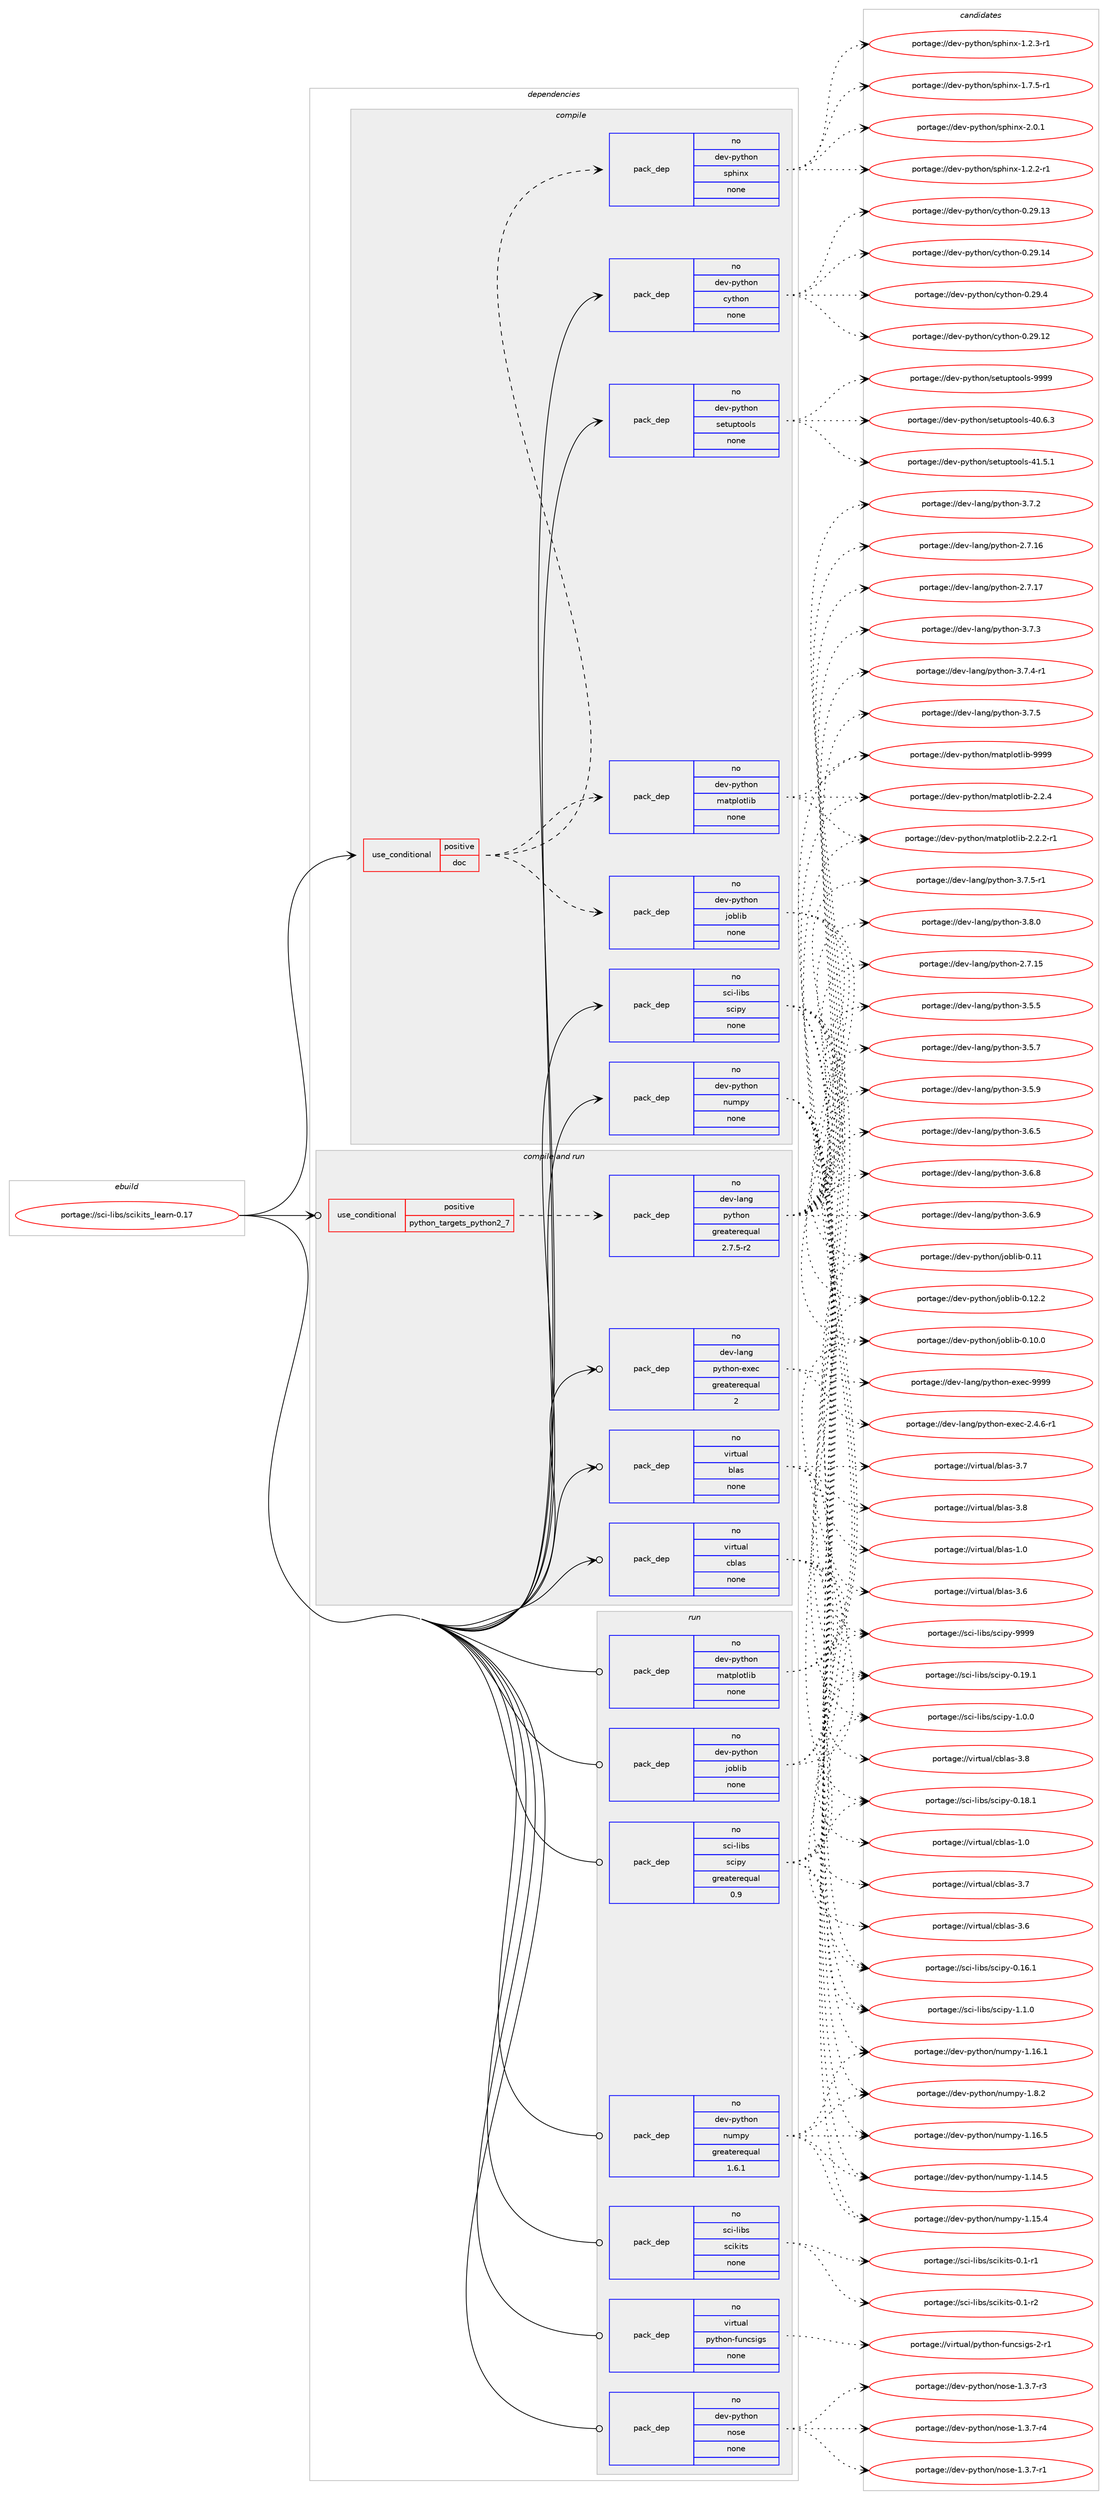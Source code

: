digraph prolog {

# *************
# Graph options
# *************

newrank=true;
concentrate=true;
compound=true;
graph [rankdir=LR,fontname=Helvetica,fontsize=10,ranksep=1.5];#, ranksep=2.5, nodesep=0.2];
edge  [arrowhead=vee];
node  [fontname=Helvetica,fontsize=10];

# **********
# The ebuild
# **********

subgraph cluster_leftcol {
color=gray;
rank=same;
label=<<i>ebuild</i>>;
id [label="portage://sci-libs/scikits_learn-0.17", color=red, width=4, href="../sci-libs/scikits_learn-0.17.svg"];
}

# ****************
# The dependencies
# ****************

subgraph cluster_midcol {
color=gray;
label=<<i>dependencies</i>>;
subgraph cluster_compile {
fillcolor="#eeeeee";
style=filled;
label=<<i>compile</i>>;
subgraph cond97157 {
dependency392393 [label=<<TABLE BORDER="0" CELLBORDER="1" CELLSPACING="0" CELLPADDING="4"><TR><TD ROWSPAN="3" CELLPADDING="10">use_conditional</TD></TR><TR><TD>positive</TD></TR><TR><TD>doc</TD></TR></TABLE>>, shape=none, color=red];
subgraph pack288565 {
dependency392394 [label=<<TABLE BORDER="0" CELLBORDER="1" CELLSPACING="0" CELLPADDING="4" WIDTH="220"><TR><TD ROWSPAN="6" CELLPADDING="30">pack_dep</TD></TR><TR><TD WIDTH="110">no</TD></TR><TR><TD>dev-python</TD></TR><TR><TD>joblib</TD></TR><TR><TD>none</TD></TR><TR><TD></TD></TR></TABLE>>, shape=none, color=blue];
}
dependency392393:e -> dependency392394:w [weight=20,style="dashed",arrowhead="vee"];
subgraph pack288566 {
dependency392395 [label=<<TABLE BORDER="0" CELLBORDER="1" CELLSPACING="0" CELLPADDING="4" WIDTH="220"><TR><TD ROWSPAN="6" CELLPADDING="30">pack_dep</TD></TR><TR><TD WIDTH="110">no</TD></TR><TR><TD>dev-python</TD></TR><TR><TD>matplotlib</TD></TR><TR><TD>none</TD></TR><TR><TD></TD></TR></TABLE>>, shape=none, color=blue];
}
dependency392393:e -> dependency392395:w [weight=20,style="dashed",arrowhead="vee"];
subgraph pack288567 {
dependency392396 [label=<<TABLE BORDER="0" CELLBORDER="1" CELLSPACING="0" CELLPADDING="4" WIDTH="220"><TR><TD ROWSPAN="6" CELLPADDING="30">pack_dep</TD></TR><TR><TD WIDTH="110">no</TD></TR><TR><TD>dev-python</TD></TR><TR><TD>sphinx</TD></TR><TR><TD>none</TD></TR><TR><TD></TD></TR></TABLE>>, shape=none, color=blue];
}
dependency392393:e -> dependency392396:w [weight=20,style="dashed",arrowhead="vee"];
}
id:e -> dependency392393:w [weight=20,style="solid",arrowhead="vee"];
subgraph pack288568 {
dependency392397 [label=<<TABLE BORDER="0" CELLBORDER="1" CELLSPACING="0" CELLPADDING="4" WIDTH="220"><TR><TD ROWSPAN="6" CELLPADDING="30">pack_dep</TD></TR><TR><TD WIDTH="110">no</TD></TR><TR><TD>dev-python</TD></TR><TR><TD>cython</TD></TR><TR><TD>none</TD></TR><TR><TD></TD></TR></TABLE>>, shape=none, color=blue];
}
id:e -> dependency392397:w [weight=20,style="solid",arrowhead="vee"];
subgraph pack288569 {
dependency392398 [label=<<TABLE BORDER="0" CELLBORDER="1" CELLSPACING="0" CELLPADDING="4" WIDTH="220"><TR><TD ROWSPAN="6" CELLPADDING="30">pack_dep</TD></TR><TR><TD WIDTH="110">no</TD></TR><TR><TD>dev-python</TD></TR><TR><TD>numpy</TD></TR><TR><TD>none</TD></TR><TR><TD></TD></TR></TABLE>>, shape=none, color=blue];
}
id:e -> dependency392398:w [weight=20,style="solid",arrowhead="vee"];
subgraph pack288570 {
dependency392399 [label=<<TABLE BORDER="0" CELLBORDER="1" CELLSPACING="0" CELLPADDING="4" WIDTH="220"><TR><TD ROWSPAN="6" CELLPADDING="30">pack_dep</TD></TR><TR><TD WIDTH="110">no</TD></TR><TR><TD>dev-python</TD></TR><TR><TD>setuptools</TD></TR><TR><TD>none</TD></TR><TR><TD></TD></TR></TABLE>>, shape=none, color=blue];
}
id:e -> dependency392399:w [weight=20,style="solid",arrowhead="vee"];
subgraph pack288571 {
dependency392400 [label=<<TABLE BORDER="0" CELLBORDER="1" CELLSPACING="0" CELLPADDING="4" WIDTH="220"><TR><TD ROWSPAN="6" CELLPADDING="30">pack_dep</TD></TR><TR><TD WIDTH="110">no</TD></TR><TR><TD>sci-libs</TD></TR><TR><TD>scipy</TD></TR><TR><TD>none</TD></TR><TR><TD></TD></TR></TABLE>>, shape=none, color=blue];
}
id:e -> dependency392400:w [weight=20,style="solid",arrowhead="vee"];
}
subgraph cluster_compileandrun {
fillcolor="#eeeeee";
style=filled;
label=<<i>compile and run</i>>;
subgraph cond97158 {
dependency392401 [label=<<TABLE BORDER="0" CELLBORDER="1" CELLSPACING="0" CELLPADDING="4"><TR><TD ROWSPAN="3" CELLPADDING="10">use_conditional</TD></TR><TR><TD>positive</TD></TR><TR><TD>python_targets_python2_7</TD></TR></TABLE>>, shape=none, color=red];
subgraph pack288572 {
dependency392402 [label=<<TABLE BORDER="0" CELLBORDER="1" CELLSPACING="0" CELLPADDING="4" WIDTH="220"><TR><TD ROWSPAN="6" CELLPADDING="30">pack_dep</TD></TR><TR><TD WIDTH="110">no</TD></TR><TR><TD>dev-lang</TD></TR><TR><TD>python</TD></TR><TR><TD>greaterequal</TD></TR><TR><TD>2.7.5-r2</TD></TR></TABLE>>, shape=none, color=blue];
}
dependency392401:e -> dependency392402:w [weight=20,style="dashed",arrowhead="vee"];
}
id:e -> dependency392401:w [weight=20,style="solid",arrowhead="odotvee"];
subgraph pack288573 {
dependency392403 [label=<<TABLE BORDER="0" CELLBORDER="1" CELLSPACING="0" CELLPADDING="4" WIDTH="220"><TR><TD ROWSPAN="6" CELLPADDING="30">pack_dep</TD></TR><TR><TD WIDTH="110">no</TD></TR><TR><TD>dev-lang</TD></TR><TR><TD>python-exec</TD></TR><TR><TD>greaterequal</TD></TR><TR><TD>2</TD></TR></TABLE>>, shape=none, color=blue];
}
id:e -> dependency392403:w [weight=20,style="solid",arrowhead="odotvee"];
subgraph pack288574 {
dependency392404 [label=<<TABLE BORDER="0" CELLBORDER="1" CELLSPACING="0" CELLPADDING="4" WIDTH="220"><TR><TD ROWSPAN="6" CELLPADDING="30">pack_dep</TD></TR><TR><TD WIDTH="110">no</TD></TR><TR><TD>virtual</TD></TR><TR><TD>blas</TD></TR><TR><TD>none</TD></TR><TR><TD></TD></TR></TABLE>>, shape=none, color=blue];
}
id:e -> dependency392404:w [weight=20,style="solid",arrowhead="odotvee"];
subgraph pack288575 {
dependency392405 [label=<<TABLE BORDER="0" CELLBORDER="1" CELLSPACING="0" CELLPADDING="4" WIDTH="220"><TR><TD ROWSPAN="6" CELLPADDING="30">pack_dep</TD></TR><TR><TD WIDTH="110">no</TD></TR><TR><TD>virtual</TD></TR><TR><TD>cblas</TD></TR><TR><TD>none</TD></TR><TR><TD></TD></TR></TABLE>>, shape=none, color=blue];
}
id:e -> dependency392405:w [weight=20,style="solid",arrowhead="odotvee"];
}
subgraph cluster_run {
fillcolor="#eeeeee";
style=filled;
label=<<i>run</i>>;
subgraph pack288576 {
dependency392406 [label=<<TABLE BORDER="0" CELLBORDER="1" CELLSPACING="0" CELLPADDING="4" WIDTH="220"><TR><TD ROWSPAN="6" CELLPADDING="30">pack_dep</TD></TR><TR><TD WIDTH="110">no</TD></TR><TR><TD>dev-python</TD></TR><TR><TD>joblib</TD></TR><TR><TD>none</TD></TR><TR><TD></TD></TR></TABLE>>, shape=none, color=blue];
}
id:e -> dependency392406:w [weight=20,style="solid",arrowhead="odot"];
subgraph pack288577 {
dependency392407 [label=<<TABLE BORDER="0" CELLBORDER="1" CELLSPACING="0" CELLPADDING="4" WIDTH="220"><TR><TD ROWSPAN="6" CELLPADDING="30">pack_dep</TD></TR><TR><TD WIDTH="110">no</TD></TR><TR><TD>dev-python</TD></TR><TR><TD>matplotlib</TD></TR><TR><TD>none</TD></TR><TR><TD></TD></TR></TABLE>>, shape=none, color=blue];
}
id:e -> dependency392407:w [weight=20,style="solid",arrowhead="odot"];
subgraph pack288578 {
dependency392408 [label=<<TABLE BORDER="0" CELLBORDER="1" CELLSPACING="0" CELLPADDING="4" WIDTH="220"><TR><TD ROWSPAN="6" CELLPADDING="30">pack_dep</TD></TR><TR><TD WIDTH="110">no</TD></TR><TR><TD>dev-python</TD></TR><TR><TD>nose</TD></TR><TR><TD>none</TD></TR><TR><TD></TD></TR></TABLE>>, shape=none, color=blue];
}
id:e -> dependency392408:w [weight=20,style="solid",arrowhead="odot"];
subgraph pack288579 {
dependency392409 [label=<<TABLE BORDER="0" CELLBORDER="1" CELLSPACING="0" CELLPADDING="4" WIDTH="220"><TR><TD ROWSPAN="6" CELLPADDING="30">pack_dep</TD></TR><TR><TD WIDTH="110">no</TD></TR><TR><TD>dev-python</TD></TR><TR><TD>numpy</TD></TR><TR><TD>greaterequal</TD></TR><TR><TD>1.6.1</TD></TR></TABLE>>, shape=none, color=blue];
}
id:e -> dependency392409:w [weight=20,style="solid",arrowhead="odot"];
subgraph pack288580 {
dependency392410 [label=<<TABLE BORDER="0" CELLBORDER="1" CELLSPACING="0" CELLPADDING="4" WIDTH="220"><TR><TD ROWSPAN="6" CELLPADDING="30">pack_dep</TD></TR><TR><TD WIDTH="110">no</TD></TR><TR><TD>sci-libs</TD></TR><TR><TD>scikits</TD></TR><TR><TD>none</TD></TR><TR><TD></TD></TR></TABLE>>, shape=none, color=blue];
}
id:e -> dependency392410:w [weight=20,style="solid",arrowhead="odot"];
subgraph pack288581 {
dependency392411 [label=<<TABLE BORDER="0" CELLBORDER="1" CELLSPACING="0" CELLPADDING="4" WIDTH="220"><TR><TD ROWSPAN="6" CELLPADDING="30">pack_dep</TD></TR><TR><TD WIDTH="110">no</TD></TR><TR><TD>sci-libs</TD></TR><TR><TD>scipy</TD></TR><TR><TD>greaterequal</TD></TR><TR><TD>0.9</TD></TR></TABLE>>, shape=none, color=blue];
}
id:e -> dependency392411:w [weight=20,style="solid",arrowhead="odot"];
subgraph pack288582 {
dependency392412 [label=<<TABLE BORDER="0" CELLBORDER="1" CELLSPACING="0" CELLPADDING="4" WIDTH="220"><TR><TD ROWSPAN="6" CELLPADDING="30">pack_dep</TD></TR><TR><TD WIDTH="110">no</TD></TR><TR><TD>virtual</TD></TR><TR><TD>python-funcsigs</TD></TR><TR><TD>none</TD></TR><TR><TD></TD></TR></TABLE>>, shape=none, color=blue];
}
id:e -> dependency392412:w [weight=20,style="solid",arrowhead="odot"];
}
}

# **************
# The candidates
# **************

subgraph cluster_choices {
rank=same;
color=gray;
label=<<i>candidates</i>>;

subgraph choice288565 {
color=black;
nodesep=1;
choiceportage1001011184511212111610411111047106111981081059845484649484648 [label="portage://dev-python/joblib-0.10.0", color=red, width=4,href="../dev-python/joblib-0.10.0.svg"];
choiceportage100101118451121211161041111104710611198108105984548464949 [label="portage://dev-python/joblib-0.11", color=red, width=4,href="../dev-python/joblib-0.11.svg"];
choiceportage1001011184511212111610411111047106111981081059845484649504650 [label="portage://dev-python/joblib-0.12.2", color=red, width=4,href="../dev-python/joblib-0.12.2.svg"];
dependency392394:e -> choiceportage1001011184511212111610411111047106111981081059845484649484648:w [style=dotted,weight="100"];
dependency392394:e -> choiceportage100101118451121211161041111104710611198108105984548464949:w [style=dotted,weight="100"];
dependency392394:e -> choiceportage1001011184511212111610411111047106111981081059845484649504650:w [style=dotted,weight="100"];
}
subgraph choice288566 {
color=black;
nodesep=1;
choiceportage100101118451121211161041111104710997116112108111116108105984550465046504511449 [label="portage://dev-python/matplotlib-2.2.2-r1", color=red, width=4,href="../dev-python/matplotlib-2.2.2-r1.svg"];
choiceportage10010111845112121116104111110471099711611210811111610810598455046504652 [label="portage://dev-python/matplotlib-2.2.4", color=red, width=4,href="../dev-python/matplotlib-2.2.4.svg"];
choiceportage100101118451121211161041111104710997116112108111116108105984557575757 [label="portage://dev-python/matplotlib-9999", color=red, width=4,href="../dev-python/matplotlib-9999.svg"];
dependency392395:e -> choiceportage100101118451121211161041111104710997116112108111116108105984550465046504511449:w [style=dotted,weight="100"];
dependency392395:e -> choiceportage10010111845112121116104111110471099711611210811111610810598455046504652:w [style=dotted,weight="100"];
dependency392395:e -> choiceportage100101118451121211161041111104710997116112108111116108105984557575757:w [style=dotted,weight="100"];
}
subgraph choice288567 {
color=black;
nodesep=1;
choiceportage10010111845112121116104111110471151121041051101204549465046504511449 [label="portage://dev-python/sphinx-1.2.2-r1", color=red, width=4,href="../dev-python/sphinx-1.2.2-r1.svg"];
choiceportage10010111845112121116104111110471151121041051101204549465046514511449 [label="portage://dev-python/sphinx-1.2.3-r1", color=red, width=4,href="../dev-python/sphinx-1.2.3-r1.svg"];
choiceportage10010111845112121116104111110471151121041051101204549465546534511449 [label="portage://dev-python/sphinx-1.7.5-r1", color=red, width=4,href="../dev-python/sphinx-1.7.5-r1.svg"];
choiceportage1001011184511212111610411111047115112104105110120455046484649 [label="portage://dev-python/sphinx-2.0.1", color=red, width=4,href="../dev-python/sphinx-2.0.1.svg"];
dependency392396:e -> choiceportage10010111845112121116104111110471151121041051101204549465046504511449:w [style=dotted,weight="100"];
dependency392396:e -> choiceportage10010111845112121116104111110471151121041051101204549465046514511449:w [style=dotted,weight="100"];
dependency392396:e -> choiceportage10010111845112121116104111110471151121041051101204549465546534511449:w [style=dotted,weight="100"];
dependency392396:e -> choiceportage1001011184511212111610411111047115112104105110120455046484649:w [style=dotted,weight="100"];
}
subgraph choice288568 {
color=black;
nodesep=1;
choiceportage1001011184511212111610411111047991211161041111104548465057464950 [label="portage://dev-python/cython-0.29.12", color=red, width=4,href="../dev-python/cython-0.29.12.svg"];
choiceportage1001011184511212111610411111047991211161041111104548465057464951 [label="portage://dev-python/cython-0.29.13", color=red, width=4,href="../dev-python/cython-0.29.13.svg"];
choiceportage1001011184511212111610411111047991211161041111104548465057464952 [label="portage://dev-python/cython-0.29.14", color=red, width=4,href="../dev-python/cython-0.29.14.svg"];
choiceportage10010111845112121116104111110479912111610411111045484650574652 [label="portage://dev-python/cython-0.29.4", color=red, width=4,href="../dev-python/cython-0.29.4.svg"];
dependency392397:e -> choiceportage1001011184511212111610411111047991211161041111104548465057464950:w [style=dotted,weight="100"];
dependency392397:e -> choiceportage1001011184511212111610411111047991211161041111104548465057464951:w [style=dotted,weight="100"];
dependency392397:e -> choiceportage1001011184511212111610411111047991211161041111104548465057464952:w [style=dotted,weight="100"];
dependency392397:e -> choiceportage10010111845112121116104111110479912111610411111045484650574652:w [style=dotted,weight="100"];
}
subgraph choice288569 {
color=black;
nodesep=1;
choiceportage100101118451121211161041111104711011710911212145494649524653 [label="portage://dev-python/numpy-1.14.5", color=red, width=4,href="../dev-python/numpy-1.14.5.svg"];
choiceportage100101118451121211161041111104711011710911212145494649534652 [label="portage://dev-python/numpy-1.15.4", color=red, width=4,href="../dev-python/numpy-1.15.4.svg"];
choiceportage100101118451121211161041111104711011710911212145494649544649 [label="portage://dev-python/numpy-1.16.1", color=red, width=4,href="../dev-python/numpy-1.16.1.svg"];
choiceportage100101118451121211161041111104711011710911212145494649544653 [label="portage://dev-python/numpy-1.16.5", color=red, width=4,href="../dev-python/numpy-1.16.5.svg"];
choiceportage1001011184511212111610411111047110117109112121454946564650 [label="portage://dev-python/numpy-1.8.2", color=red, width=4,href="../dev-python/numpy-1.8.2.svg"];
dependency392398:e -> choiceportage100101118451121211161041111104711011710911212145494649524653:w [style=dotted,weight="100"];
dependency392398:e -> choiceportage100101118451121211161041111104711011710911212145494649534652:w [style=dotted,weight="100"];
dependency392398:e -> choiceportage100101118451121211161041111104711011710911212145494649544649:w [style=dotted,weight="100"];
dependency392398:e -> choiceportage100101118451121211161041111104711011710911212145494649544653:w [style=dotted,weight="100"];
dependency392398:e -> choiceportage1001011184511212111610411111047110117109112121454946564650:w [style=dotted,weight="100"];
}
subgraph choice288570 {
color=black;
nodesep=1;
choiceportage100101118451121211161041111104711510111611711211611111110811545524846544651 [label="portage://dev-python/setuptools-40.6.3", color=red, width=4,href="../dev-python/setuptools-40.6.3.svg"];
choiceportage100101118451121211161041111104711510111611711211611111110811545524946534649 [label="portage://dev-python/setuptools-41.5.1", color=red, width=4,href="../dev-python/setuptools-41.5.1.svg"];
choiceportage10010111845112121116104111110471151011161171121161111111081154557575757 [label="portage://dev-python/setuptools-9999", color=red, width=4,href="../dev-python/setuptools-9999.svg"];
dependency392399:e -> choiceportage100101118451121211161041111104711510111611711211611111110811545524846544651:w [style=dotted,weight="100"];
dependency392399:e -> choiceportage100101118451121211161041111104711510111611711211611111110811545524946534649:w [style=dotted,weight="100"];
dependency392399:e -> choiceportage10010111845112121116104111110471151011161171121161111111081154557575757:w [style=dotted,weight="100"];
}
subgraph choice288571 {
color=black;
nodesep=1;
choiceportage115991054510810598115471159910511212145484649544649 [label="portage://sci-libs/scipy-0.16.1", color=red, width=4,href="../sci-libs/scipy-0.16.1.svg"];
choiceportage115991054510810598115471159910511212145484649564649 [label="portage://sci-libs/scipy-0.18.1", color=red, width=4,href="../sci-libs/scipy-0.18.1.svg"];
choiceportage115991054510810598115471159910511212145484649574649 [label="portage://sci-libs/scipy-0.19.1", color=red, width=4,href="../sci-libs/scipy-0.19.1.svg"];
choiceportage1159910545108105981154711599105112121454946484648 [label="portage://sci-libs/scipy-1.0.0", color=red, width=4,href="../sci-libs/scipy-1.0.0.svg"];
choiceportage1159910545108105981154711599105112121454946494648 [label="portage://sci-libs/scipy-1.1.0", color=red, width=4,href="../sci-libs/scipy-1.1.0.svg"];
choiceportage11599105451081059811547115991051121214557575757 [label="portage://sci-libs/scipy-9999", color=red, width=4,href="../sci-libs/scipy-9999.svg"];
dependency392400:e -> choiceportage115991054510810598115471159910511212145484649544649:w [style=dotted,weight="100"];
dependency392400:e -> choiceportage115991054510810598115471159910511212145484649564649:w [style=dotted,weight="100"];
dependency392400:e -> choiceportage115991054510810598115471159910511212145484649574649:w [style=dotted,weight="100"];
dependency392400:e -> choiceportage1159910545108105981154711599105112121454946484648:w [style=dotted,weight="100"];
dependency392400:e -> choiceportage1159910545108105981154711599105112121454946494648:w [style=dotted,weight="100"];
dependency392400:e -> choiceportage11599105451081059811547115991051121214557575757:w [style=dotted,weight="100"];
}
subgraph choice288572 {
color=black;
nodesep=1;
choiceportage10010111845108971101034711212111610411111045504655464953 [label="portage://dev-lang/python-2.7.15", color=red, width=4,href="../dev-lang/python-2.7.15.svg"];
choiceportage10010111845108971101034711212111610411111045504655464954 [label="portage://dev-lang/python-2.7.16", color=red, width=4,href="../dev-lang/python-2.7.16.svg"];
choiceportage10010111845108971101034711212111610411111045504655464955 [label="portage://dev-lang/python-2.7.17", color=red, width=4,href="../dev-lang/python-2.7.17.svg"];
choiceportage100101118451089711010347112121116104111110455146534653 [label="portage://dev-lang/python-3.5.5", color=red, width=4,href="../dev-lang/python-3.5.5.svg"];
choiceportage100101118451089711010347112121116104111110455146534655 [label="portage://dev-lang/python-3.5.7", color=red, width=4,href="../dev-lang/python-3.5.7.svg"];
choiceportage100101118451089711010347112121116104111110455146534657 [label="portage://dev-lang/python-3.5.9", color=red, width=4,href="../dev-lang/python-3.5.9.svg"];
choiceportage100101118451089711010347112121116104111110455146544653 [label="portage://dev-lang/python-3.6.5", color=red, width=4,href="../dev-lang/python-3.6.5.svg"];
choiceportage100101118451089711010347112121116104111110455146544656 [label="portage://dev-lang/python-3.6.8", color=red, width=4,href="../dev-lang/python-3.6.8.svg"];
choiceportage100101118451089711010347112121116104111110455146544657 [label="portage://dev-lang/python-3.6.9", color=red, width=4,href="../dev-lang/python-3.6.9.svg"];
choiceportage100101118451089711010347112121116104111110455146554650 [label="portage://dev-lang/python-3.7.2", color=red, width=4,href="../dev-lang/python-3.7.2.svg"];
choiceportage100101118451089711010347112121116104111110455146554651 [label="portage://dev-lang/python-3.7.3", color=red, width=4,href="../dev-lang/python-3.7.3.svg"];
choiceportage1001011184510897110103471121211161041111104551465546524511449 [label="portage://dev-lang/python-3.7.4-r1", color=red, width=4,href="../dev-lang/python-3.7.4-r1.svg"];
choiceportage100101118451089711010347112121116104111110455146554653 [label="portage://dev-lang/python-3.7.5", color=red, width=4,href="../dev-lang/python-3.7.5.svg"];
choiceportage1001011184510897110103471121211161041111104551465546534511449 [label="portage://dev-lang/python-3.7.5-r1", color=red, width=4,href="../dev-lang/python-3.7.5-r1.svg"];
choiceportage100101118451089711010347112121116104111110455146564648 [label="portage://dev-lang/python-3.8.0", color=red, width=4,href="../dev-lang/python-3.8.0.svg"];
dependency392402:e -> choiceportage10010111845108971101034711212111610411111045504655464953:w [style=dotted,weight="100"];
dependency392402:e -> choiceportage10010111845108971101034711212111610411111045504655464954:w [style=dotted,weight="100"];
dependency392402:e -> choiceportage10010111845108971101034711212111610411111045504655464955:w [style=dotted,weight="100"];
dependency392402:e -> choiceportage100101118451089711010347112121116104111110455146534653:w [style=dotted,weight="100"];
dependency392402:e -> choiceportage100101118451089711010347112121116104111110455146534655:w [style=dotted,weight="100"];
dependency392402:e -> choiceportage100101118451089711010347112121116104111110455146534657:w [style=dotted,weight="100"];
dependency392402:e -> choiceportage100101118451089711010347112121116104111110455146544653:w [style=dotted,weight="100"];
dependency392402:e -> choiceportage100101118451089711010347112121116104111110455146544656:w [style=dotted,weight="100"];
dependency392402:e -> choiceportage100101118451089711010347112121116104111110455146544657:w [style=dotted,weight="100"];
dependency392402:e -> choiceportage100101118451089711010347112121116104111110455146554650:w [style=dotted,weight="100"];
dependency392402:e -> choiceportage100101118451089711010347112121116104111110455146554651:w [style=dotted,weight="100"];
dependency392402:e -> choiceportage1001011184510897110103471121211161041111104551465546524511449:w [style=dotted,weight="100"];
dependency392402:e -> choiceportage100101118451089711010347112121116104111110455146554653:w [style=dotted,weight="100"];
dependency392402:e -> choiceportage1001011184510897110103471121211161041111104551465546534511449:w [style=dotted,weight="100"];
dependency392402:e -> choiceportage100101118451089711010347112121116104111110455146564648:w [style=dotted,weight="100"];
}
subgraph choice288573 {
color=black;
nodesep=1;
choiceportage10010111845108971101034711212111610411111045101120101994550465246544511449 [label="portage://dev-lang/python-exec-2.4.6-r1", color=red, width=4,href="../dev-lang/python-exec-2.4.6-r1.svg"];
choiceportage10010111845108971101034711212111610411111045101120101994557575757 [label="portage://dev-lang/python-exec-9999", color=red, width=4,href="../dev-lang/python-exec-9999.svg"];
dependency392403:e -> choiceportage10010111845108971101034711212111610411111045101120101994550465246544511449:w [style=dotted,weight="100"];
dependency392403:e -> choiceportage10010111845108971101034711212111610411111045101120101994557575757:w [style=dotted,weight="100"];
}
subgraph choice288574 {
color=black;
nodesep=1;
choiceportage1181051141161179710847981089711545494648 [label="portage://virtual/blas-1.0", color=red, width=4,href="../virtual/blas-1.0.svg"];
choiceportage1181051141161179710847981089711545514654 [label="portage://virtual/blas-3.6", color=red, width=4,href="../virtual/blas-3.6.svg"];
choiceportage1181051141161179710847981089711545514655 [label="portage://virtual/blas-3.7", color=red, width=4,href="../virtual/blas-3.7.svg"];
choiceportage1181051141161179710847981089711545514656 [label="portage://virtual/blas-3.8", color=red, width=4,href="../virtual/blas-3.8.svg"];
dependency392404:e -> choiceportage1181051141161179710847981089711545494648:w [style=dotted,weight="100"];
dependency392404:e -> choiceportage1181051141161179710847981089711545514654:w [style=dotted,weight="100"];
dependency392404:e -> choiceportage1181051141161179710847981089711545514655:w [style=dotted,weight="100"];
dependency392404:e -> choiceportage1181051141161179710847981089711545514656:w [style=dotted,weight="100"];
}
subgraph choice288575 {
color=black;
nodesep=1;
choiceportage118105114116117971084799981089711545494648 [label="portage://virtual/cblas-1.0", color=red, width=4,href="../virtual/cblas-1.0.svg"];
choiceportage118105114116117971084799981089711545514654 [label="portage://virtual/cblas-3.6", color=red, width=4,href="../virtual/cblas-3.6.svg"];
choiceportage118105114116117971084799981089711545514655 [label="portage://virtual/cblas-3.7", color=red, width=4,href="../virtual/cblas-3.7.svg"];
choiceportage118105114116117971084799981089711545514656 [label="portage://virtual/cblas-3.8", color=red, width=4,href="../virtual/cblas-3.8.svg"];
dependency392405:e -> choiceportage118105114116117971084799981089711545494648:w [style=dotted,weight="100"];
dependency392405:e -> choiceportage118105114116117971084799981089711545514654:w [style=dotted,weight="100"];
dependency392405:e -> choiceportage118105114116117971084799981089711545514655:w [style=dotted,weight="100"];
dependency392405:e -> choiceportage118105114116117971084799981089711545514656:w [style=dotted,weight="100"];
}
subgraph choice288576 {
color=black;
nodesep=1;
choiceportage1001011184511212111610411111047106111981081059845484649484648 [label="portage://dev-python/joblib-0.10.0", color=red, width=4,href="../dev-python/joblib-0.10.0.svg"];
choiceportage100101118451121211161041111104710611198108105984548464949 [label="portage://dev-python/joblib-0.11", color=red, width=4,href="../dev-python/joblib-0.11.svg"];
choiceportage1001011184511212111610411111047106111981081059845484649504650 [label="portage://dev-python/joblib-0.12.2", color=red, width=4,href="../dev-python/joblib-0.12.2.svg"];
dependency392406:e -> choiceportage1001011184511212111610411111047106111981081059845484649484648:w [style=dotted,weight="100"];
dependency392406:e -> choiceportage100101118451121211161041111104710611198108105984548464949:w [style=dotted,weight="100"];
dependency392406:e -> choiceportage1001011184511212111610411111047106111981081059845484649504650:w [style=dotted,weight="100"];
}
subgraph choice288577 {
color=black;
nodesep=1;
choiceportage100101118451121211161041111104710997116112108111116108105984550465046504511449 [label="portage://dev-python/matplotlib-2.2.2-r1", color=red, width=4,href="../dev-python/matplotlib-2.2.2-r1.svg"];
choiceportage10010111845112121116104111110471099711611210811111610810598455046504652 [label="portage://dev-python/matplotlib-2.2.4", color=red, width=4,href="../dev-python/matplotlib-2.2.4.svg"];
choiceportage100101118451121211161041111104710997116112108111116108105984557575757 [label="portage://dev-python/matplotlib-9999", color=red, width=4,href="../dev-python/matplotlib-9999.svg"];
dependency392407:e -> choiceportage100101118451121211161041111104710997116112108111116108105984550465046504511449:w [style=dotted,weight="100"];
dependency392407:e -> choiceportage10010111845112121116104111110471099711611210811111610810598455046504652:w [style=dotted,weight="100"];
dependency392407:e -> choiceportage100101118451121211161041111104710997116112108111116108105984557575757:w [style=dotted,weight="100"];
}
subgraph choice288578 {
color=black;
nodesep=1;
choiceportage10010111845112121116104111110471101111151014549465146554511449 [label="portage://dev-python/nose-1.3.7-r1", color=red, width=4,href="../dev-python/nose-1.3.7-r1.svg"];
choiceportage10010111845112121116104111110471101111151014549465146554511451 [label="portage://dev-python/nose-1.3.7-r3", color=red, width=4,href="../dev-python/nose-1.3.7-r3.svg"];
choiceportage10010111845112121116104111110471101111151014549465146554511452 [label="portage://dev-python/nose-1.3.7-r4", color=red, width=4,href="../dev-python/nose-1.3.7-r4.svg"];
dependency392408:e -> choiceportage10010111845112121116104111110471101111151014549465146554511449:w [style=dotted,weight="100"];
dependency392408:e -> choiceportage10010111845112121116104111110471101111151014549465146554511451:w [style=dotted,weight="100"];
dependency392408:e -> choiceportage10010111845112121116104111110471101111151014549465146554511452:w [style=dotted,weight="100"];
}
subgraph choice288579 {
color=black;
nodesep=1;
choiceportage100101118451121211161041111104711011710911212145494649524653 [label="portage://dev-python/numpy-1.14.5", color=red, width=4,href="../dev-python/numpy-1.14.5.svg"];
choiceportage100101118451121211161041111104711011710911212145494649534652 [label="portage://dev-python/numpy-1.15.4", color=red, width=4,href="../dev-python/numpy-1.15.4.svg"];
choiceportage100101118451121211161041111104711011710911212145494649544649 [label="portage://dev-python/numpy-1.16.1", color=red, width=4,href="../dev-python/numpy-1.16.1.svg"];
choiceportage100101118451121211161041111104711011710911212145494649544653 [label="portage://dev-python/numpy-1.16.5", color=red, width=4,href="../dev-python/numpy-1.16.5.svg"];
choiceportage1001011184511212111610411111047110117109112121454946564650 [label="portage://dev-python/numpy-1.8.2", color=red, width=4,href="../dev-python/numpy-1.8.2.svg"];
dependency392409:e -> choiceportage100101118451121211161041111104711011710911212145494649524653:w [style=dotted,weight="100"];
dependency392409:e -> choiceportage100101118451121211161041111104711011710911212145494649534652:w [style=dotted,weight="100"];
dependency392409:e -> choiceportage100101118451121211161041111104711011710911212145494649544649:w [style=dotted,weight="100"];
dependency392409:e -> choiceportage100101118451121211161041111104711011710911212145494649544653:w [style=dotted,weight="100"];
dependency392409:e -> choiceportage1001011184511212111610411111047110117109112121454946564650:w [style=dotted,weight="100"];
}
subgraph choice288580 {
color=black;
nodesep=1;
choiceportage1159910545108105981154711599105107105116115454846494511449 [label="portage://sci-libs/scikits-0.1-r1", color=red, width=4,href="../sci-libs/scikits-0.1-r1.svg"];
choiceportage1159910545108105981154711599105107105116115454846494511450 [label="portage://sci-libs/scikits-0.1-r2", color=red, width=4,href="../sci-libs/scikits-0.1-r2.svg"];
dependency392410:e -> choiceportage1159910545108105981154711599105107105116115454846494511449:w [style=dotted,weight="100"];
dependency392410:e -> choiceportage1159910545108105981154711599105107105116115454846494511450:w [style=dotted,weight="100"];
}
subgraph choice288581 {
color=black;
nodesep=1;
choiceportage115991054510810598115471159910511212145484649544649 [label="portage://sci-libs/scipy-0.16.1", color=red, width=4,href="../sci-libs/scipy-0.16.1.svg"];
choiceportage115991054510810598115471159910511212145484649564649 [label="portage://sci-libs/scipy-0.18.1", color=red, width=4,href="../sci-libs/scipy-0.18.1.svg"];
choiceportage115991054510810598115471159910511212145484649574649 [label="portage://sci-libs/scipy-0.19.1", color=red, width=4,href="../sci-libs/scipy-0.19.1.svg"];
choiceportage1159910545108105981154711599105112121454946484648 [label="portage://sci-libs/scipy-1.0.0", color=red, width=4,href="../sci-libs/scipy-1.0.0.svg"];
choiceportage1159910545108105981154711599105112121454946494648 [label="portage://sci-libs/scipy-1.1.0", color=red, width=4,href="../sci-libs/scipy-1.1.0.svg"];
choiceportage11599105451081059811547115991051121214557575757 [label="portage://sci-libs/scipy-9999", color=red, width=4,href="../sci-libs/scipy-9999.svg"];
dependency392411:e -> choiceportage115991054510810598115471159910511212145484649544649:w [style=dotted,weight="100"];
dependency392411:e -> choiceportage115991054510810598115471159910511212145484649564649:w [style=dotted,weight="100"];
dependency392411:e -> choiceportage115991054510810598115471159910511212145484649574649:w [style=dotted,weight="100"];
dependency392411:e -> choiceportage1159910545108105981154711599105112121454946484648:w [style=dotted,weight="100"];
dependency392411:e -> choiceportage1159910545108105981154711599105112121454946494648:w [style=dotted,weight="100"];
dependency392411:e -> choiceportage11599105451081059811547115991051121214557575757:w [style=dotted,weight="100"];
}
subgraph choice288582 {
color=black;
nodesep=1;
choiceportage1181051141161179710847112121116104111110451021171109911510510311545504511449 [label="portage://virtual/python-funcsigs-2-r1", color=red, width=4,href="../virtual/python-funcsigs-2-r1.svg"];
dependency392412:e -> choiceportage1181051141161179710847112121116104111110451021171109911510510311545504511449:w [style=dotted,weight="100"];
}
}

}
